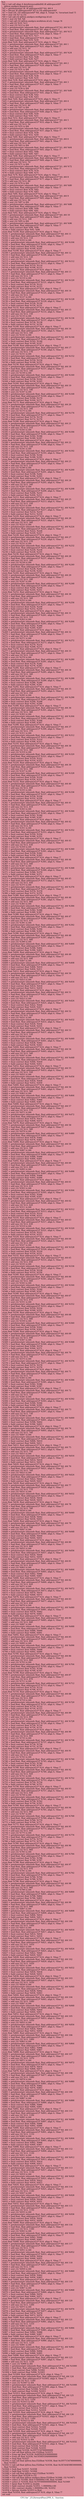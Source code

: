 digraph "CFG for '_Z12forwardPass2PfS_S_' function" {
	label="CFG for '_Z12forwardPass2PfS_S_' function";

	Node0x4b263e0 [shape=record,color="#b70d28ff", style=filled, fillcolor="#b70d2870",label="{%3:\l  %4 = tail call align 4 dereferenceable(64) i8 addrspace(4)*\l... @llvm.amdgcn.dispatch.ptr()\l  %5 = getelementptr i8, i8 addrspace(4)* %4, i64 4\l  %6 = bitcast i8 addrspace(4)* %5 to i16 addrspace(4)*\l  %7 = load i16, i16 addrspace(4)* %6, align 4, !range !4, !invariant.load !5\l  %8 = zext i16 %7 to i32\l  %9 = tail call i32 @llvm.amdgcn.workgroup.id.x()\l  %10 = mul i32 %9, %8\l  %11 = tail call i32 @llvm.amdgcn.workitem.id.x(), !range !6\l  %12 = add i32 %10, %11\l  %13 = sext i32 %12 to i64\l  %14 = getelementptr inbounds float, float addrspace(1)* %2, i64 %13\l  %15 = load float, float addrspace(1)* %0, align 4, !tbaa !7\l  %16 = getelementptr inbounds float, float addrspace(1)* %1, i64 %13\l  %17 = load float, float addrspace(1)* %16, align 4, !tbaa !7\l  %18 = fmul contract float %15, %17\l  %19 = load float, float addrspace(1)* %14, align 4, !tbaa !7\l  %20 = fadd contract float %19, %18\l  store float %20, float addrspace(1)* %14, align 4, !tbaa !7\l  %21 = getelementptr inbounds float, float addrspace(1)* %0, i64 1\l  %22 = load float, float addrspace(1)* %21, align 4, !tbaa !7\l  %23 = add nsw i32 %12, 10\l  %24 = sext i32 %23 to i64\l  %25 = getelementptr inbounds float, float addrspace(1)* %1, i64 %24\l  %26 = load float, float addrspace(1)* %25, align 4, !tbaa !7\l  %27 = fmul contract float %22, %26\l  %28 = fadd contract float %20, %27\l  store float %28, float addrspace(1)* %14, align 4, !tbaa !7\l  %29 = getelementptr inbounds float, float addrspace(1)* %0, i64 2\l  %30 = load float, float addrspace(1)* %29, align 4, !tbaa !7\l  %31 = add nsw i32 %12, 20\l  %32 = sext i32 %31 to i64\l  %33 = getelementptr inbounds float, float addrspace(1)* %1, i64 %32\l  %34 = load float, float addrspace(1)* %33, align 4, !tbaa !7\l  %35 = fmul contract float %30, %34\l  %36 = fadd contract float %28, %35\l  store float %36, float addrspace(1)* %14, align 4, !tbaa !7\l  %37 = getelementptr inbounds float, float addrspace(1)* %0, i64 3\l  %38 = load float, float addrspace(1)* %37, align 4, !tbaa !7\l  %39 = add nsw i32 %12, 30\l  %40 = sext i32 %39 to i64\l  %41 = getelementptr inbounds float, float addrspace(1)* %1, i64 %40\l  %42 = load float, float addrspace(1)* %41, align 4, !tbaa !7\l  %43 = fmul contract float %38, %42\l  %44 = fadd contract float %36, %43\l  store float %44, float addrspace(1)* %14, align 4, !tbaa !7\l  %45 = getelementptr inbounds float, float addrspace(1)* %0, i64 4\l  %46 = load float, float addrspace(1)* %45, align 4, !tbaa !7\l  %47 = add nsw i32 %12, 40\l  %48 = sext i32 %47 to i64\l  %49 = getelementptr inbounds float, float addrspace(1)* %1, i64 %48\l  %50 = load float, float addrspace(1)* %49, align 4, !tbaa !7\l  %51 = fmul contract float %46, %50\l  %52 = fadd contract float %44, %51\l  store float %52, float addrspace(1)* %14, align 4, !tbaa !7\l  %53 = getelementptr inbounds float, float addrspace(1)* %0, i64 5\l  %54 = load float, float addrspace(1)* %53, align 4, !tbaa !7\l  %55 = add nsw i32 %12, 50\l  %56 = sext i32 %55 to i64\l  %57 = getelementptr inbounds float, float addrspace(1)* %1, i64 %56\l  %58 = load float, float addrspace(1)* %57, align 4, !tbaa !7\l  %59 = fmul contract float %54, %58\l  %60 = fadd contract float %52, %59\l  store float %60, float addrspace(1)* %14, align 4, !tbaa !7\l  %61 = getelementptr inbounds float, float addrspace(1)* %0, i64 6\l  %62 = load float, float addrspace(1)* %61, align 4, !tbaa !7\l  %63 = add nsw i32 %12, 60\l  %64 = sext i32 %63 to i64\l  %65 = getelementptr inbounds float, float addrspace(1)* %1, i64 %64\l  %66 = load float, float addrspace(1)* %65, align 4, !tbaa !7\l  %67 = fmul contract float %62, %66\l  %68 = fadd contract float %60, %67\l  store float %68, float addrspace(1)* %14, align 4, !tbaa !7\l  %69 = getelementptr inbounds float, float addrspace(1)* %0, i64 7\l  %70 = load float, float addrspace(1)* %69, align 4, !tbaa !7\l  %71 = add nsw i32 %12, 70\l  %72 = sext i32 %71 to i64\l  %73 = getelementptr inbounds float, float addrspace(1)* %1, i64 %72\l  %74 = load float, float addrspace(1)* %73, align 4, !tbaa !7\l  %75 = fmul contract float %70, %74\l  %76 = fadd contract float %68, %75\l  store float %76, float addrspace(1)* %14, align 4, !tbaa !7\l  %77 = getelementptr inbounds float, float addrspace(1)* %0, i64 8\l  %78 = load float, float addrspace(1)* %77, align 4, !tbaa !7\l  %79 = add nsw i32 %12, 80\l  %80 = sext i32 %79 to i64\l  %81 = getelementptr inbounds float, float addrspace(1)* %1, i64 %80\l  %82 = load float, float addrspace(1)* %81, align 4, !tbaa !7\l  %83 = fmul contract float %78, %82\l  %84 = fadd contract float %76, %83\l  store float %84, float addrspace(1)* %14, align 4, !tbaa !7\l  %85 = getelementptr inbounds float, float addrspace(1)* %0, i64 9\l  %86 = load float, float addrspace(1)* %85, align 4, !tbaa !7\l  %87 = add nsw i32 %12, 90\l  %88 = sext i32 %87 to i64\l  %89 = getelementptr inbounds float, float addrspace(1)* %1, i64 %88\l  %90 = load float, float addrspace(1)* %89, align 4, !tbaa !7\l  %91 = fmul contract float %86, %90\l  %92 = fadd contract float %84, %91\l  store float %92, float addrspace(1)* %14, align 4, !tbaa !7\l  %93 = getelementptr inbounds float, float addrspace(1)* %0, i64 10\l  %94 = load float, float addrspace(1)* %93, align 4, !tbaa !7\l  %95 = add nsw i32 %12, 100\l  %96 = sext i32 %95 to i64\l  %97 = getelementptr inbounds float, float addrspace(1)* %1, i64 %96\l  %98 = load float, float addrspace(1)* %97, align 4, !tbaa !7\l  %99 = fmul contract float %94, %98\l  %100 = fadd contract float %92, %99\l  store float %100, float addrspace(1)* %14, align 4, !tbaa !7\l  %101 = getelementptr inbounds float, float addrspace(1)* %0, i64 11\l  %102 = load float, float addrspace(1)* %101, align 4, !tbaa !7\l  %103 = add nsw i32 %12, 110\l  %104 = sext i32 %103 to i64\l  %105 = getelementptr inbounds float, float addrspace(1)* %1, i64 %104\l  %106 = load float, float addrspace(1)* %105, align 4, !tbaa !7\l  %107 = fmul contract float %102, %106\l  %108 = fadd contract float %100, %107\l  store float %108, float addrspace(1)* %14, align 4, !tbaa !7\l  %109 = getelementptr inbounds float, float addrspace(1)* %0, i64 12\l  %110 = load float, float addrspace(1)* %109, align 4, !tbaa !7\l  %111 = add nsw i32 %12, 120\l  %112 = sext i32 %111 to i64\l  %113 = getelementptr inbounds float, float addrspace(1)* %1, i64 %112\l  %114 = load float, float addrspace(1)* %113, align 4, !tbaa !7\l  %115 = fmul contract float %110, %114\l  %116 = fadd contract float %108, %115\l  store float %116, float addrspace(1)* %14, align 4, !tbaa !7\l  %117 = getelementptr inbounds float, float addrspace(1)* %0, i64 13\l  %118 = load float, float addrspace(1)* %117, align 4, !tbaa !7\l  %119 = add nsw i32 %12, 130\l  %120 = sext i32 %119 to i64\l  %121 = getelementptr inbounds float, float addrspace(1)* %1, i64 %120\l  %122 = load float, float addrspace(1)* %121, align 4, !tbaa !7\l  %123 = fmul contract float %118, %122\l  %124 = fadd contract float %116, %123\l  store float %124, float addrspace(1)* %14, align 4, !tbaa !7\l  %125 = getelementptr inbounds float, float addrspace(1)* %0, i64 14\l  %126 = load float, float addrspace(1)* %125, align 4, !tbaa !7\l  %127 = add nsw i32 %12, 140\l  %128 = sext i32 %127 to i64\l  %129 = getelementptr inbounds float, float addrspace(1)* %1, i64 %128\l  %130 = load float, float addrspace(1)* %129, align 4, !tbaa !7\l  %131 = fmul contract float %126, %130\l  %132 = fadd contract float %124, %131\l  store float %132, float addrspace(1)* %14, align 4, !tbaa !7\l  %133 = getelementptr inbounds float, float addrspace(1)* %0, i64 15\l  %134 = load float, float addrspace(1)* %133, align 4, !tbaa !7\l  %135 = add nsw i32 %12, 150\l  %136 = sext i32 %135 to i64\l  %137 = getelementptr inbounds float, float addrspace(1)* %1, i64 %136\l  %138 = load float, float addrspace(1)* %137, align 4, !tbaa !7\l  %139 = fmul contract float %134, %138\l  %140 = fadd contract float %132, %139\l  store float %140, float addrspace(1)* %14, align 4, !tbaa !7\l  %141 = getelementptr inbounds float, float addrspace(1)* %0, i64 16\l  %142 = load float, float addrspace(1)* %141, align 4, !tbaa !7\l  %143 = add nsw i32 %12, 160\l  %144 = sext i32 %143 to i64\l  %145 = getelementptr inbounds float, float addrspace(1)* %1, i64 %144\l  %146 = load float, float addrspace(1)* %145, align 4, !tbaa !7\l  %147 = fmul contract float %142, %146\l  %148 = fadd contract float %140, %147\l  store float %148, float addrspace(1)* %14, align 4, !tbaa !7\l  %149 = getelementptr inbounds float, float addrspace(1)* %0, i64 17\l  %150 = load float, float addrspace(1)* %149, align 4, !tbaa !7\l  %151 = add nsw i32 %12, 170\l  %152 = sext i32 %151 to i64\l  %153 = getelementptr inbounds float, float addrspace(1)* %1, i64 %152\l  %154 = load float, float addrspace(1)* %153, align 4, !tbaa !7\l  %155 = fmul contract float %150, %154\l  %156 = fadd contract float %148, %155\l  store float %156, float addrspace(1)* %14, align 4, !tbaa !7\l  %157 = getelementptr inbounds float, float addrspace(1)* %0, i64 18\l  %158 = load float, float addrspace(1)* %157, align 4, !tbaa !7\l  %159 = add nsw i32 %12, 180\l  %160 = sext i32 %159 to i64\l  %161 = getelementptr inbounds float, float addrspace(1)* %1, i64 %160\l  %162 = load float, float addrspace(1)* %161, align 4, !tbaa !7\l  %163 = fmul contract float %158, %162\l  %164 = fadd contract float %156, %163\l  store float %164, float addrspace(1)* %14, align 4, !tbaa !7\l  %165 = getelementptr inbounds float, float addrspace(1)* %0, i64 19\l  %166 = load float, float addrspace(1)* %165, align 4, !tbaa !7\l  %167 = add nsw i32 %12, 190\l  %168 = sext i32 %167 to i64\l  %169 = getelementptr inbounds float, float addrspace(1)* %1, i64 %168\l  %170 = load float, float addrspace(1)* %169, align 4, !tbaa !7\l  %171 = fmul contract float %166, %170\l  %172 = fadd contract float %164, %171\l  store float %172, float addrspace(1)* %14, align 4, !tbaa !7\l  %173 = getelementptr inbounds float, float addrspace(1)* %0, i64 20\l  %174 = load float, float addrspace(1)* %173, align 4, !tbaa !7\l  %175 = add nsw i32 %12, 200\l  %176 = sext i32 %175 to i64\l  %177 = getelementptr inbounds float, float addrspace(1)* %1, i64 %176\l  %178 = load float, float addrspace(1)* %177, align 4, !tbaa !7\l  %179 = fmul contract float %174, %178\l  %180 = fadd contract float %172, %179\l  store float %180, float addrspace(1)* %14, align 4, !tbaa !7\l  %181 = getelementptr inbounds float, float addrspace(1)* %0, i64 21\l  %182 = load float, float addrspace(1)* %181, align 4, !tbaa !7\l  %183 = add nsw i32 %12, 210\l  %184 = sext i32 %183 to i64\l  %185 = getelementptr inbounds float, float addrspace(1)* %1, i64 %184\l  %186 = load float, float addrspace(1)* %185, align 4, !tbaa !7\l  %187 = fmul contract float %182, %186\l  %188 = fadd contract float %180, %187\l  store float %188, float addrspace(1)* %14, align 4, !tbaa !7\l  %189 = getelementptr inbounds float, float addrspace(1)* %0, i64 22\l  %190 = load float, float addrspace(1)* %189, align 4, !tbaa !7\l  %191 = add nsw i32 %12, 220\l  %192 = sext i32 %191 to i64\l  %193 = getelementptr inbounds float, float addrspace(1)* %1, i64 %192\l  %194 = load float, float addrspace(1)* %193, align 4, !tbaa !7\l  %195 = fmul contract float %190, %194\l  %196 = fadd contract float %188, %195\l  store float %196, float addrspace(1)* %14, align 4, !tbaa !7\l  %197 = getelementptr inbounds float, float addrspace(1)* %0, i64 23\l  %198 = load float, float addrspace(1)* %197, align 4, !tbaa !7\l  %199 = add nsw i32 %12, 230\l  %200 = sext i32 %199 to i64\l  %201 = getelementptr inbounds float, float addrspace(1)* %1, i64 %200\l  %202 = load float, float addrspace(1)* %201, align 4, !tbaa !7\l  %203 = fmul contract float %198, %202\l  %204 = fadd contract float %196, %203\l  store float %204, float addrspace(1)* %14, align 4, !tbaa !7\l  %205 = getelementptr inbounds float, float addrspace(1)* %0, i64 24\l  %206 = load float, float addrspace(1)* %205, align 4, !tbaa !7\l  %207 = add nsw i32 %12, 240\l  %208 = sext i32 %207 to i64\l  %209 = getelementptr inbounds float, float addrspace(1)* %1, i64 %208\l  %210 = load float, float addrspace(1)* %209, align 4, !tbaa !7\l  %211 = fmul contract float %206, %210\l  %212 = fadd contract float %204, %211\l  store float %212, float addrspace(1)* %14, align 4, !tbaa !7\l  %213 = getelementptr inbounds float, float addrspace(1)* %0, i64 25\l  %214 = load float, float addrspace(1)* %213, align 4, !tbaa !7\l  %215 = add nsw i32 %12, 250\l  %216 = sext i32 %215 to i64\l  %217 = getelementptr inbounds float, float addrspace(1)* %1, i64 %216\l  %218 = load float, float addrspace(1)* %217, align 4, !tbaa !7\l  %219 = fmul contract float %214, %218\l  %220 = fadd contract float %212, %219\l  store float %220, float addrspace(1)* %14, align 4, !tbaa !7\l  %221 = getelementptr inbounds float, float addrspace(1)* %0, i64 26\l  %222 = load float, float addrspace(1)* %221, align 4, !tbaa !7\l  %223 = add nsw i32 %12, 260\l  %224 = sext i32 %223 to i64\l  %225 = getelementptr inbounds float, float addrspace(1)* %1, i64 %224\l  %226 = load float, float addrspace(1)* %225, align 4, !tbaa !7\l  %227 = fmul contract float %222, %226\l  %228 = fadd contract float %220, %227\l  store float %228, float addrspace(1)* %14, align 4, !tbaa !7\l  %229 = getelementptr inbounds float, float addrspace(1)* %0, i64 27\l  %230 = load float, float addrspace(1)* %229, align 4, !tbaa !7\l  %231 = add nsw i32 %12, 270\l  %232 = sext i32 %231 to i64\l  %233 = getelementptr inbounds float, float addrspace(1)* %1, i64 %232\l  %234 = load float, float addrspace(1)* %233, align 4, !tbaa !7\l  %235 = fmul contract float %230, %234\l  %236 = fadd contract float %228, %235\l  store float %236, float addrspace(1)* %14, align 4, !tbaa !7\l  %237 = getelementptr inbounds float, float addrspace(1)* %0, i64 28\l  %238 = load float, float addrspace(1)* %237, align 4, !tbaa !7\l  %239 = add nsw i32 %12, 280\l  %240 = sext i32 %239 to i64\l  %241 = getelementptr inbounds float, float addrspace(1)* %1, i64 %240\l  %242 = load float, float addrspace(1)* %241, align 4, !tbaa !7\l  %243 = fmul contract float %238, %242\l  %244 = fadd contract float %236, %243\l  store float %244, float addrspace(1)* %14, align 4, !tbaa !7\l  %245 = getelementptr inbounds float, float addrspace(1)* %0, i64 29\l  %246 = load float, float addrspace(1)* %245, align 4, !tbaa !7\l  %247 = add nsw i32 %12, 290\l  %248 = sext i32 %247 to i64\l  %249 = getelementptr inbounds float, float addrspace(1)* %1, i64 %248\l  %250 = load float, float addrspace(1)* %249, align 4, !tbaa !7\l  %251 = fmul contract float %246, %250\l  %252 = fadd contract float %244, %251\l  store float %252, float addrspace(1)* %14, align 4, !tbaa !7\l  %253 = getelementptr inbounds float, float addrspace(1)* %0, i64 30\l  %254 = load float, float addrspace(1)* %253, align 4, !tbaa !7\l  %255 = add nsw i32 %12, 300\l  %256 = sext i32 %255 to i64\l  %257 = getelementptr inbounds float, float addrspace(1)* %1, i64 %256\l  %258 = load float, float addrspace(1)* %257, align 4, !tbaa !7\l  %259 = fmul contract float %254, %258\l  %260 = fadd contract float %252, %259\l  store float %260, float addrspace(1)* %14, align 4, !tbaa !7\l  %261 = getelementptr inbounds float, float addrspace(1)* %0, i64 31\l  %262 = load float, float addrspace(1)* %261, align 4, !tbaa !7\l  %263 = add nsw i32 %12, 310\l  %264 = sext i32 %263 to i64\l  %265 = getelementptr inbounds float, float addrspace(1)* %1, i64 %264\l  %266 = load float, float addrspace(1)* %265, align 4, !tbaa !7\l  %267 = fmul contract float %262, %266\l  %268 = fadd contract float %260, %267\l  store float %268, float addrspace(1)* %14, align 4, !tbaa !7\l  %269 = getelementptr inbounds float, float addrspace(1)* %0, i64 32\l  %270 = load float, float addrspace(1)* %269, align 4, !tbaa !7\l  %271 = add nsw i32 %12, 320\l  %272 = sext i32 %271 to i64\l  %273 = getelementptr inbounds float, float addrspace(1)* %1, i64 %272\l  %274 = load float, float addrspace(1)* %273, align 4, !tbaa !7\l  %275 = fmul contract float %270, %274\l  %276 = fadd contract float %268, %275\l  store float %276, float addrspace(1)* %14, align 4, !tbaa !7\l  %277 = getelementptr inbounds float, float addrspace(1)* %0, i64 33\l  %278 = load float, float addrspace(1)* %277, align 4, !tbaa !7\l  %279 = add nsw i32 %12, 330\l  %280 = sext i32 %279 to i64\l  %281 = getelementptr inbounds float, float addrspace(1)* %1, i64 %280\l  %282 = load float, float addrspace(1)* %281, align 4, !tbaa !7\l  %283 = fmul contract float %278, %282\l  %284 = fadd contract float %276, %283\l  store float %284, float addrspace(1)* %14, align 4, !tbaa !7\l  %285 = getelementptr inbounds float, float addrspace(1)* %0, i64 34\l  %286 = load float, float addrspace(1)* %285, align 4, !tbaa !7\l  %287 = add nsw i32 %12, 340\l  %288 = sext i32 %287 to i64\l  %289 = getelementptr inbounds float, float addrspace(1)* %1, i64 %288\l  %290 = load float, float addrspace(1)* %289, align 4, !tbaa !7\l  %291 = fmul contract float %286, %290\l  %292 = fadd contract float %284, %291\l  store float %292, float addrspace(1)* %14, align 4, !tbaa !7\l  %293 = getelementptr inbounds float, float addrspace(1)* %0, i64 35\l  %294 = load float, float addrspace(1)* %293, align 4, !tbaa !7\l  %295 = add nsw i32 %12, 350\l  %296 = sext i32 %295 to i64\l  %297 = getelementptr inbounds float, float addrspace(1)* %1, i64 %296\l  %298 = load float, float addrspace(1)* %297, align 4, !tbaa !7\l  %299 = fmul contract float %294, %298\l  %300 = fadd contract float %292, %299\l  store float %300, float addrspace(1)* %14, align 4, !tbaa !7\l  %301 = getelementptr inbounds float, float addrspace(1)* %0, i64 36\l  %302 = load float, float addrspace(1)* %301, align 4, !tbaa !7\l  %303 = add nsw i32 %12, 360\l  %304 = sext i32 %303 to i64\l  %305 = getelementptr inbounds float, float addrspace(1)* %1, i64 %304\l  %306 = load float, float addrspace(1)* %305, align 4, !tbaa !7\l  %307 = fmul contract float %302, %306\l  %308 = fadd contract float %300, %307\l  store float %308, float addrspace(1)* %14, align 4, !tbaa !7\l  %309 = getelementptr inbounds float, float addrspace(1)* %0, i64 37\l  %310 = load float, float addrspace(1)* %309, align 4, !tbaa !7\l  %311 = add nsw i32 %12, 370\l  %312 = sext i32 %311 to i64\l  %313 = getelementptr inbounds float, float addrspace(1)* %1, i64 %312\l  %314 = load float, float addrspace(1)* %313, align 4, !tbaa !7\l  %315 = fmul contract float %310, %314\l  %316 = fadd contract float %308, %315\l  store float %316, float addrspace(1)* %14, align 4, !tbaa !7\l  %317 = getelementptr inbounds float, float addrspace(1)* %0, i64 38\l  %318 = load float, float addrspace(1)* %317, align 4, !tbaa !7\l  %319 = add nsw i32 %12, 380\l  %320 = sext i32 %319 to i64\l  %321 = getelementptr inbounds float, float addrspace(1)* %1, i64 %320\l  %322 = load float, float addrspace(1)* %321, align 4, !tbaa !7\l  %323 = fmul contract float %318, %322\l  %324 = fadd contract float %316, %323\l  store float %324, float addrspace(1)* %14, align 4, !tbaa !7\l  %325 = getelementptr inbounds float, float addrspace(1)* %0, i64 39\l  %326 = load float, float addrspace(1)* %325, align 4, !tbaa !7\l  %327 = add nsw i32 %12, 390\l  %328 = sext i32 %327 to i64\l  %329 = getelementptr inbounds float, float addrspace(1)* %1, i64 %328\l  %330 = load float, float addrspace(1)* %329, align 4, !tbaa !7\l  %331 = fmul contract float %326, %330\l  %332 = fadd contract float %324, %331\l  store float %332, float addrspace(1)* %14, align 4, !tbaa !7\l  %333 = getelementptr inbounds float, float addrspace(1)* %0, i64 40\l  %334 = load float, float addrspace(1)* %333, align 4, !tbaa !7\l  %335 = add nsw i32 %12, 400\l  %336 = sext i32 %335 to i64\l  %337 = getelementptr inbounds float, float addrspace(1)* %1, i64 %336\l  %338 = load float, float addrspace(1)* %337, align 4, !tbaa !7\l  %339 = fmul contract float %334, %338\l  %340 = fadd contract float %332, %339\l  store float %340, float addrspace(1)* %14, align 4, !tbaa !7\l  %341 = getelementptr inbounds float, float addrspace(1)* %0, i64 41\l  %342 = load float, float addrspace(1)* %341, align 4, !tbaa !7\l  %343 = add nsw i32 %12, 410\l  %344 = sext i32 %343 to i64\l  %345 = getelementptr inbounds float, float addrspace(1)* %1, i64 %344\l  %346 = load float, float addrspace(1)* %345, align 4, !tbaa !7\l  %347 = fmul contract float %342, %346\l  %348 = fadd contract float %340, %347\l  store float %348, float addrspace(1)* %14, align 4, !tbaa !7\l  %349 = getelementptr inbounds float, float addrspace(1)* %0, i64 42\l  %350 = load float, float addrspace(1)* %349, align 4, !tbaa !7\l  %351 = add nsw i32 %12, 420\l  %352 = sext i32 %351 to i64\l  %353 = getelementptr inbounds float, float addrspace(1)* %1, i64 %352\l  %354 = load float, float addrspace(1)* %353, align 4, !tbaa !7\l  %355 = fmul contract float %350, %354\l  %356 = fadd contract float %348, %355\l  store float %356, float addrspace(1)* %14, align 4, !tbaa !7\l  %357 = getelementptr inbounds float, float addrspace(1)* %0, i64 43\l  %358 = load float, float addrspace(1)* %357, align 4, !tbaa !7\l  %359 = add nsw i32 %12, 430\l  %360 = sext i32 %359 to i64\l  %361 = getelementptr inbounds float, float addrspace(1)* %1, i64 %360\l  %362 = load float, float addrspace(1)* %361, align 4, !tbaa !7\l  %363 = fmul contract float %358, %362\l  %364 = fadd contract float %356, %363\l  store float %364, float addrspace(1)* %14, align 4, !tbaa !7\l  %365 = getelementptr inbounds float, float addrspace(1)* %0, i64 44\l  %366 = load float, float addrspace(1)* %365, align 4, !tbaa !7\l  %367 = add nsw i32 %12, 440\l  %368 = sext i32 %367 to i64\l  %369 = getelementptr inbounds float, float addrspace(1)* %1, i64 %368\l  %370 = load float, float addrspace(1)* %369, align 4, !tbaa !7\l  %371 = fmul contract float %366, %370\l  %372 = fadd contract float %364, %371\l  store float %372, float addrspace(1)* %14, align 4, !tbaa !7\l  %373 = getelementptr inbounds float, float addrspace(1)* %0, i64 45\l  %374 = load float, float addrspace(1)* %373, align 4, !tbaa !7\l  %375 = add nsw i32 %12, 450\l  %376 = sext i32 %375 to i64\l  %377 = getelementptr inbounds float, float addrspace(1)* %1, i64 %376\l  %378 = load float, float addrspace(1)* %377, align 4, !tbaa !7\l  %379 = fmul contract float %374, %378\l  %380 = fadd contract float %372, %379\l  store float %380, float addrspace(1)* %14, align 4, !tbaa !7\l  %381 = getelementptr inbounds float, float addrspace(1)* %0, i64 46\l  %382 = load float, float addrspace(1)* %381, align 4, !tbaa !7\l  %383 = add nsw i32 %12, 460\l  %384 = sext i32 %383 to i64\l  %385 = getelementptr inbounds float, float addrspace(1)* %1, i64 %384\l  %386 = load float, float addrspace(1)* %385, align 4, !tbaa !7\l  %387 = fmul contract float %382, %386\l  %388 = fadd contract float %380, %387\l  store float %388, float addrspace(1)* %14, align 4, !tbaa !7\l  %389 = getelementptr inbounds float, float addrspace(1)* %0, i64 47\l  %390 = load float, float addrspace(1)* %389, align 4, !tbaa !7\l  %391 = add nsw i32 %12, 470\l  %392 = sext i32 %391 to i64\l  %393 = getelementptr inbounds float, float addrspace(1)* %1, i64 %392\l  %394 = load float, float addrspace(1)* %393, align 4, !tbaa !7\l  %395 = fmul contract float %390, %394\l  %396 = fadd contract float %388, %395\l  store float %396, float addrspace(1)* %14, align 4, !tbaa !7\l  %397 = getelementptr inbounds float, float addrspace(1)* %0, i64 48\l  %398 = load float, float addrspace(1)* %397, align 4, !tbaa !7\l  %399 = add nsw i32 %12, 480\l  %400 = sext i32 %399 to i64\l  %401 = getelementptr inbounds float, float addrspace(1)* %1, i64 %400\l  %402 = load float, float addrspace(1)* %401, align 4, !tbaa !7\l  %403 = fmul contract float %398, %402\l  %404 = fadd contract float %396, %403\l  store float %404, float addrspace(1)* %14, align 4, !tbaa !7\l  %405 = getelementptr inbounds float, float addrspace(1)* %0, i64 49\l  %406 = load float, float addrspace(1)* %405, align 4, !tbaa !7\l  %407 = add nsw i32 %12, 490\l  %408 = sext i32 %407 to i64\l  %409 = getelementptr inbounds float, float addrspace(1)* %1, i64 %408\l  %410 = load float, float addrspace(1)* %409, align 4, !tbaa !7\l  %411 = fmul contract float %406, %410\l  %412 = fadd contract float %404, %411\l  store float %412, float addrspace(1)* %14, align 4, !tbaa !7\l  %413 = getelementptr inbounds float, float addrspace(1)* %0, i64 50\l  %414 = load float, float addrspace(1)* %413, align 4, !tbaa !7\l  %415 = add nsw i32 %12, 500\l  %416 = sext i32 %415 to i64\l  %417 = getelementptr inbounds float, float addrspace(1)* %1, i64 %416\l  %418 = load float, float addrspace(1)* %417, align 4, !tbaa !7\l  %419 = fmul contract float %414, %418\l  %420 = fadd contract float %412, %419\l  store float %420, float addrspace(1)* %14, align 4, !tbaa !7\l  %421 = getelementptr inbounds float, float addrspace(1)* %0, i64 51\l  %422 = load float, float addrspace(1)* %421, align 4, !tbaa !7\l  %423 = add nsw i32 %12, 510\l  %424 = sext i32 %423 to i64\l  %425 = getelementptr inbounds float, float addrspace(1)* %1, i64 %424\l  %426 = load float, float addrspace(1)* %425, align 4, !tbaa !7\l  %427 = fmul contract float %422, %426\l  %428 = fadd contract float %420, %427\l  store float %428, float addrspace(1)* %14, align 4, !tbaa !7\l  %429 = getelementptr inbounds float, float addrspace(1)* %0, i64 52\l  %430 = load float, float addrspace(1)* %429, align 4, !tbaa !7\l  %431 = add nsw i32 %12, 520\l  %432 = sext i32 %431 to i64\l  %433 = getelementptr inbounds float, float addrspace(1)* %1, i64 %432\l  %434 = load float, float addrspace(1)* %433, align 4, !tbaa !7\l  %435 = fmul contract float %430, %434\l  %436 = fadd contract float %428, %435\l  store float %436, float addrspace(1)* %14, align 4, !tbaa !7\l  %437 = getelementptr inbounds float, float addrspace(1)* %0, i64 53\l  %438 = load float, float addrspace(1)* %437, align 4, !tbaa !7\l  %439 = add nsw i32 %12, 530\l  %440 = sext i32 %439 to i64\l  %441 = getelementptr inbounds float, float addrspace(1)* %1, i64 %440\l  %442 = load float, float addrspace(1)* %441, align 4, !tbaa !7\l  %443 = fmul contract float %438, %442\l  %444 = fadd contract float %436, %443\l  store float %444, float addrspace(1)* %14, align 4, !tbaa !7\l  %445 = getelementptr inbounds float, float addrspace(1)* %0, i64 54\l  %446 = load float, float addrspace(1)* %445, align 4, !tbaa !7\l  %447 = add nsw i32 %12, 540\l  %448 = sext i32 %447 to i64\l  %449 = getelementptr inbounds float, float addrspace(1)* %1, i64 %448\l  %450 = load float, float addrspace(1)* %449, align 4, !tbaa !7\l  %451 = fmul contract float %446, %450\l  %452 = fadd contract float %444, %451\l  store float %452, float addrspace(1)* %14, align 4, !tbaa !7\l  %453 = getelementptr inbounds float, float addrspace(1)* %0, i64 55\l  %454 = load float, float addrspace(1)* %453, align 4, !tbaa !7\l  %455 = add nsw i32 %12, 550\l  %456 = sext i32 %455 to i64\l  %457 = getelementptr inbounds float, float addrspace(1)* %1, i64 %456\l  %458 = load float, float addrspace(1)* %457, align 4, !tbaa !7\l  %459 = fmul contract float %454, %458\l  %460 = fadd contract float %452, %459\l  store float %460, float addrspace(1)* %14, align 4, !tbaa !7\l  %461 = getelementptr inbounds float, float addrspace(1)* %0, i64 56\l  %462 = load float, float addrspace(1)* %461, align 4, !tbaa !7\l  %463 = add nsw i32 %12, 560\l  %464 = sext i32 %463 to i64\l  %465 = getelementptr inbounds float, float addrspace(1)* %1, i64 %464\l  %466 = load float, float addrspace(1)* %465, align 4, !tbaa !7\l  %467 = fmul contract float %462, %466\l  %468 = fadd contract float %460, %467\l  store float %468, float addrspace(1)* %14, align 4, !tbaa !7\l  %469 = getelementptr inbounds float, float addrspace(1)* %0, i64 57\l  %470 = load float, float addrspace(1)* %469, align 4, !tbaa !7\l  %471 = add nsw i32 %12, 570\l  %472 = sext i32 %471 to i64\l  %473 = getelementptr inbounds float, float addrspace(1)* %1, i64 %472\l  %474 = load float, float addrspace(1)* %473, align 4, !tbaa !7\l  %475 = fmul contract float %470, %474\l  %476 = fadd contract float %468, %475\l  store float %476, float addrspace(1)* %14, align 4, !tbaa !7\l  %477 = getelementptr inbounds float, float addrspace(1)* %0, i64 58\l  %478 = load float, float addrspace(1)* %477, align 4, !tbaa !7\l  %479 = add nsw i32 %12, 580\l  %480 = sext i32 %479 to i64\l  %481 = getelementptr inbounds float, float addrspace(1)* %1, i64 %480\l  %482 = load float, float addrspace(1)* %481, align 4, !tbaa !7\l  %483 = fmul contract float %478, %482\l  %484 = fadd contract float %476, %483\l  store float %484, float addrspace(1)* %14, align 4, !tbaa !7\l  %485 = getelementptr inbounds float, float addrspace(1)* %0, i64 59\l  %486 = load float, float addrspace(1)* %485, align 4, !tbaa !7\l  %487 = add nsw i32 %12, 590\l  %488 = sext i32 %487 to i64\l  %489 = getelementptr inbounds float, float addrspace(1)* %1, i64 %488\l  %490 = load float, float addrspace(1)* %489, align 4, !tbaa !7\l  %491 = fmul contract float %486, %490\l  %492 = fadd contract float %484, %491\l  store float %492, float addrspace(1)* %14, align 4, !tbaa !7\l  %493 = getelementptr inbounds float, float addrspace(1)* %0, i64 60\l  %494 = load float, float addrspace(1)* %493, align 4, !tbaa !7\l  %495 = add nsw i32 %12, 600\l  %496 = sext i32 %495 to i64\l  %497 = getelementptr inbounds float, float addrspace(1)* %1, i64 %496\l  %498 = load float, float addrspace(1)* %497, align 4, !tbaa !7\l  %499 = fmul contract float %494, %498\l  %500 = fadd contract float %492, %499\l  store float %500, float addrspace(1)* %14, align 4, !tbaa !7\l  %501 = getelementptr inbounds float, float addrspace(1)* %0, i64 61\l  %502 = load float, float addrspace(1)* %501, align 4, !tbaa !7\l  %503 = add nsw i32 %12, 610\l  %504 = sext i32 %503 to i64\l  %505 = getelementptr inbounds float, float addrspace(1)* %1, i64 %504\l  %506 = load float, float addrspace(1)* %505, align 4, !tbaa !7\l  %507 = fmul contract float %502, %506\l  %508 = fadd contract float %500, %507\l  store float %508, float addrspace(1)* %14, align 4, !tbaa !7\l  %509 = getelementptr inbounds float, float addrspace(1)* %0, i64 62\l  %510 = load float, float addrspace(1)* %509, align 4, !tbaa !7\l  %511 = add nsw i32 %12, 620\l  %512 = sext i32 %511 to i64\l  %513 = getelementptr inbounds float, float addrspace(1)* %1, i64 %512\l  %514 = load float, float addrspace(1)* %513, align 4, !tbaa !7\l  %515 = fmul contract float %510, %514\l  %516 = fadd contract float %508, %515\l  store float %516, float addrspace(1)* %14, align 4, !tbaa !7\l  %517 = getelementptr inbounds float, float addrspace(1)* %0, i64 63\l  %518 = load float, float addrspace(1)* %517, align 4, !tbaa !7\l  %519 = add nsw i32 %12, 630\l  %520 = sext i32 %519 to i64\l  %521 = getelementptr inbounds float, float addrspace(1)* %1, i64 %520\l  %522 = load float, float addrspace(1)* %521, align 4, !tbaa !7\l  %523 = fmul contract float %518, %522\l  %524 = fadd contract float %516, %523\l  store float %524, float addrspace(1)* %14, align 4, !tbaa !7\l  %525 = getelementptr inbounds float, float addrspace(1)* %0, i64 64\l  %526 = load float, float addrspace(1)* %525, align 4, !tbaa !7\l  %527 = add nsw i32 %12, 640\l  %528 = sext i32 %527 to i64\l  %529 = getelementptr inbounds float, float addrspace(1)* %1, i64 %528\l  %530 = load float, float addrspace(1)* %529, align 4, !tbaa !7\l  %531 = fmul contract float %526, %530\l  %532 = fadd contract float %524, %531\l  store float %532, float addrspace(1)* %14, align 4, !tbaa !7\l  %533 = getelementptr inbounds float, float addrspace(1)* %0, i64 65\l  %534 = load float, float addrspace(1)* %533, align 4, !tbaa !7\l  %535 = add nsw i32 %12, 650\l  %536 = sext i32 %535 to i64\l  %537 = getelementptr inbounds float, float addrspace(1)* %1, i64 %536\l  %538 = load float, float addrspace(1)* %537, align 4, !tbaa !7\l  %539 = fmul contract float %534, %538\l  %540 = fadd contract float %532, %539\l  store float %540, float addrspace(1)* %14, align 4, !tbaa !7\l  %541 = getelementptr inbounds float, float addrspace(1)* %0, i64 66\l  %542 = load float, float addrspace(1)* %541, align 4, !tbaa !7\l  %543 = add nsw i32 %12, 660\l  %544 = sext i32 %543 to i64\l  %545 = getelementptr inbounds float, float addrspace(1)* %1, i64 %544\l  %546 = load float, float addrspace(1)* %545, align 4, !tbaa !7\l  %547 = fmul contract float %542, %546\l  %548 = fadd contract float %540, %547\l  store float %548, float addrspace(1)* %14, align 4, !tbaa !7\l  %549 = getelementptr inbounds float, float addrspace(1)* %0, i64 67\l  %550 = load float, float addrspace(1)* %549, align 4, !tbaa !7\l  %551 = add nsw i32 %12, 670\l  %552 = sext i32 %551 to i64\l  %553 = getelementptr inbounds float, float addrspace(1)* %1, i64 %552\l  %554 = load float, float addrspace(1)* %553, align 4, !tbaa !7\l  %555 = fmul contract float %550, %554\l  %556 = fadd contract float %548, %555\l  store float %556, float addrspace(1)* %14, align 4, !tbaa !7\l  %557 = getelementptr inbounds float, float addrspace(1)* %0, i64 68\l  %558 = load float, float addrspace(1)* %557, align 4, !tbaa !7\l  %559 = add nsw i32 %12, 680\l  %560 = sext i32 %559 to i64\l  %561 = getelementptr inbounds float, float addrspace(1)* %1, i64 %560\l  %562 = load float, float addrspace(1)* %561, align 4, !tbaa !7\l  %563 = fmul contract float %558, %562\l  %564 = fadd contract float %556, %563\l  store float %564, float addrspace(1)* %14, align 4, !tbaa !7\l  %565 = getelementptr inbounds float, float addrspace(1)* %0, i64 69\l  %566 = load float, float addrspace(1)* %565, align 4, !tbaa !7\l  %567 = add nsw i32 %12, 690\l  %568 = sext i32 %567 to i64\l  %569 = getelementptr inbounds float, float addrspace(1)* %1, i64 %568\l  %570 = load float, float addrspace(1)* %569, align 4, !tbaa !7\l  %571 = fmul contract float %566, %570\l  %572 = fadd contract float %564, %571\l  store float %572, float addrspace(1)* %14, align 4, !tbaa !7\l  %573 = getelementptr inbounds float, float addrspace(1)* %0, i64 70\l  %574 = load float, float addrspace(1)* %573, align 4, !tbaa !7\l  %575 = add nsw i32 %12, 700\l  %576 = sext i32 %575 to i64\l  %577 = getelementptr inbounds float, float addrspace(1)* %1, i64 %576\l  %578 = load float, float addrspace(1)* %577, align 4, !tbaa !7\l  %579 = fmul contract float %574, %578\l  %580 = fadd contract float %572, %579\l  store float %580, float addrspace(1)* %14, align 4, !tbaa !7\l  %581 = getelementptr inbounds float, float addrspace(1)* %0, i64 71\l  %582 = load float, float addrspace(1)* %581, align 4, !tbaa !7\l  %583 = add nsw i32 %12, 710\l  %584 = sext i32 %583 to i64\l  %585 = getelementptr inbounds float, float addrspace(1)* %1, i64 %584\l  %586 = load float, float addrspace(1)* %585, align 4, !tbaa !7\l  %587 = fmul contract float %582, %586\l  %588 = fadd contract float %580, %587\l  store float %588, float addrspace(1)* %14, align 4, !tbaa !7\l  %589 = getelementptr inbounds float, float addrspace(1)* %0, i64 72\l  %590 = load float, float addrspace(1)* %589, align 4, !tbaa !7\l  %591 = add nsw i32 %12, 720\l  %592 = sext i32 %591 to i64\l  %593 = getelementptr inbounds float, float addrspace(1)* %1, i64 %592\l  %594 = load float, float addrspace(1)* %593, align 4, !tbaa !7\l  %595 = fmul contract float %590, %594\l  %596 = fadd contract float %588, %595\l  store float %596, float addrspace(1)* %14, align 4, !tbaa !7\l  %597 = getelementptr inbounds float, float addrspace(1)* %0, i64 73\l  %598 = load float, float addrspace(1)* %597, align 4, !tbaa !7\l  %599 = add nsw i32 %12, 730\l  %600 = sext i32 %599 to i64\l  %601 = getelementptr inbounds float, float addrspace(1)* %1, i64 %600\l  %602 = load float, float addrspace(1)* %601, align 4, !tbaa !7\l  %603 = fmul contract float %598, %602\l  %604 = fadd contract float %596, %603\l  store float %604, float addrspace(1)* %14, align 4, !tbaa !7\l  %605 = getelementptr inbounds float, float addrspace(1)* %0, i64 74\l  %606 = load float, float addrspace(1)* %605, align 4, !tbaa !7\l  %607 = add nsw i32 %12, 740\l  %608 = sext i32 %607 to i64\l  %609 = getelementptr inbounds float, float addrspace(1)* %1, i64 %608\l  %610 = load float, float addrspace(1)* %609, align 4, !tbaa !7\l  %611 = fmul contract float %606, %610\l  %612 = fadd contract float %604, %611\l  store float %612, float addrspace(1)* %14, align 4, !tbaa !7\l  %613 = getelementptr inbounds float, float addrspace(1)* %0, i64 75\l  %614 = load float, float addrspace(1)* %613, align 4, !tbaa !7\l  %615 = add nsw i32 %12, 750\l  %616 = sext i32 %615 to i64\l  %617 = getelementptr inbounds float, float addrspace(1)* %1, i64 %616\l  %618 = load float, float addrspace(1)* %617, align 4, !tbaa !7\l  %619 = fmul contract float %614, %618\l  %620 = fadd contract float %612, %619\l  store float %620, float addrspace(1)* %14, align 4, !tbaa !7\l  %621 = getelementptr inbounds float, float addrspace(1)* %0, i64 76\l  %622 = load float, float addrspace(1)* %621, align 4, !tbaa !7\l  %623 = add nsw i32 %12, 760\l  %624 = sext i32 %623 to i64\l  %625 = getelementptr inbounds float, float addrspace(1)* %1, i64 %624\l  %626 = load float, float addrspace(1)* %625, align 4, !tbaa !7\l  %627 = fmul contract float %622, %626\l  %628 = fadd contract float %620, %627\l  store float %628, float addrspace(1)* %14, align 4, !tbaa !7\l  %629 = getelementptr inbounds float, float addrspace(1)* %0, i64 77\l  %630 = load float, float addrspace(1)* %629, align 4, !tbaa !7\l  %631 = add nsw i32 %12, 770\l  %632 = sext i32 %631 to i64\l  %633 = getelementptr inbounds float, float addrspace(1)* %1, i64 %632\l  %634 = load float, float addrspace(1)* %633, align 4, !tbaa !7\l  %635 = fmul contract float %630, %634\l  %636 = fadd contract float %628, %635\l  store float %636, float addrspace(1)* %14, align 4, !tbaa !7\l  %637 = getelementptr inbounds float, float addrspace(1)* %0, i64 78\l  %638 = load float, float addrspace(1)* %637, align 4, !tbaa !7\l  %639 = add nsw i32 %12, 780\l  %640 = sext i32 %639 to i64\l  %641 = getelementptr inbounds float, float addrspace(1)* %1, i64 %640\l  %642 = load float, float addrspace(1)* %641, align 4, !tbaa !7\l  %643 = fmul contract float %638, %642\l  %644 = fadd contract float %636, %643\l  store float %644, float addrspace(1)* %14, align 4, !tbaa !7\l  %645 = getelementptr inbounds float, float addrspace(1)* %0, i64 79\l  %646 = load float, float addrspace(1)* %645, align 4, !tbaa !7\l  %647 = add nsw i32 %12, 790\l  %648 = sext i32 %647 to i64\l  %649 = getelementptr inbounds float, float addrspace(1)* %1, i64 %648\l  %650 = load float, float addrspace(1)* %649, align 4, !tbaa !7\l  %651 = fmul contract float %646, %650\l  %652 = fadd contract float %644, %651\l  store float %652, float addrspace(1)* %14, align 4, !tbaa !7\l  %653 = getelementptr inbounds float, float addrspace(1)* %0, i64 80\l  %654 = load float, float addrspace(1)* %653, align 4, !tbaa !7\l  %655 = add nsw i32 %12, 800\l  %656 = sext i32 %655 to i64\l  %657 = getelementptr inbounds float, float addrspace(1)* %1, i64 %656\l  %658 = load float, float addrspace(1)* %657, align 4, !tbaa !7\l  %659 = fmul contract float %654, %658\l  %660 = fadd contract float %652, %659\l  store float %660, float addrspace(1)* %14, align 4, !tbaa !7\l  %661 = getelementptr inbounds float, float addrspace(1)* %0, i64 81\l  %662 = load float, float addrspace(1)* %661, align 4, !tbaa !7\l  %663 = add nsw i32 %12, 810\l  %664 = sext i32 %663 to i64\l  %665 = getelementptr inbounds float, float addrspace(1)* %1, i64 %664\l  %666 = load float, float addrspace(1)* %665, align 4, !tbaa !7\l  %667 = fmul contract float %662, %666\l  %668 = fadd contract float %660, %667\l  store float %668, float addrspace(1)* %14, align 4, !tbaa !7\l  %669 = getelementptr inbounds float, float addrspace(1)* %0, i64 82\l  %670 = load float, float addrspace(1)* %669, align 4, !tbaa !7\l  %671 = add nsw i32 %12, 820\l  %672 = sext i32 %671 to i64\l  %673 = getelementptr inbounds float, float addrspace(1)* %1, i64 %672\l  %674 = load float, float addrspace(1)* %673, align 4, !tbaa !7\l  %675 = fmul contract float %670, %674\l  %676 = fadd contract float %668, %675\l  store float %676, float addrspace(1)* %14, align 4, !tbaa !7\l  %677 = getelementptr inbounds float, float addrspace(1)* %0, i64 83\l  %678 = load float, float addrspace(1)* %677, align 4, !tbaa !7\l  %679 = add nsw i32 %12, 830\l  %680 = sext i32 %679 to i64\l  %681 = getelementptr inbounds float, float addrspace(1)* %1, i64 %680\l  %682 = load float, float addrspace(1)* %681, align 4, !tbaa !7\l  %683 = fmul contract float %678, %682\l  %684 = fadd contract float %676, %683\l  store float %684, float addrspace(1)* %14, align 4, !tbaa !7\l  %685 = getelementptr inbounds float, float addrspace(1)* %0, i64 84\l  %686 = load float, float addrspace(1)* %685, align 4, !tbaa !7\l  %687 = add nsw i32 %12, 840\l  %688 = sext i32 %687 to i64\l  %689 = getelementptr inbounds float, float addrspace(1)* %1, i64 %688\l  %690 = load float, float addrspace(1)* %689, align 4, !tbaa !7\l  %691 = fmul contract float %686, %690\l  %692 = fadd contract float %684, %691\l  store float %692, float addrspace(1)* %14, align 4, !tbaa !7\l  %693 = getelementptr inbounds float, float addrspace(1)* %0, i64 85\l  %694 = load float, float addrspace(1)* %693, align 4, !tbaa !7\l  %695 = add nsw i32 %12, 850\l  %696 = sext i32 %695 to i64\l  %697 = getelementptr inbounds float, float addrspace(1)* %1, i64 %696\l  %698 = load float, float addrspace(1)* %697, align 4, !tbaa !7\l  %699 = fmul contract float %694, %698\l  %700 = fadd contract float %692, %699\l  store float %700, float addrspace(1)* %14, align 4, !tbaa !7\l  %701 = getelementptr inbounds float, float addrspace(1)* %0, i64 86\l  %702 = load float, float addrspace(1)* %701, align 4, !tbaa !7\l  %703 = add nsw i32 %12, 860\l  %704 = sext i32 %703 to i64\l  %705 = getelementptr inbounds float, float addrspace(1)* %1, i64 %704\l  %706 = load float, float addrspace(1)* %705, align 4, !tbaa !7\l  %707 = fmul contract float %702, %706\l  %708 = fadd contract float %700, %707\l  store float %708, float addrspace(1)* %14, align 4, !tbaa !7\l  %709 = getelementptr inbounds float, float addrspace(1)* %0, i64 87\l  %710 = load float, float addrspace(1)* %709, align 4, !tbaa !7\l  %711 = add nsw i32 %12, 870\l  %712 = sext i32 %711 to i64\l  %713 = getelementptr inbounds float, float addrspace(1)* %1, i64 %712\l  %714 = load float, float addrspace(1)* %713, align 4, !tbaa !7\l  %715 = fmul contract float %710, %714\l  %716 = fadd contract float %708, %715\l  store float %716, float addrspace(1)* %14, align 4, !tbaa !7\l  %717 = getelementptr inbounds float, float addrspace(1)* %0, i64 88\l  %718 = load float, float addrspace(1)* %717, align 4, !tbaa !7\l  %719 = add nsw i32 %12, 880\l  %720 = sext i32 %719 to i64\l  %721 = getelementptr inbounds float, float addrspace(1)* %1, i64 %720\l  %722 = load float, float addrspace(1)* %721, align 4, !tbaa !7\l  %723 = fmul contract float %718, %722\l  %724 = fadd contract float %716, %723\l  store float %724, float addrspace(1)* %14, align 4, !tbaa !7\l  %725 = getelementptr inbounds float, float addrspace(1)* %0, i64 89\l  %726 = load float, float addrspace(1)* %725, align 4, !tbaa !7\l  %727 = add nsw i32 %12, 890\l  %728 = sext i32 %727 to i64\l  %729 = getelementptr inbounds float, float addrspace(1)* %1, i64 %728\l  %730 = load float, float addrspace(1)* %729, align 4, !tbaa !7\l  %731 = fmul contract float %726, %730\l  %732 = fadd contract float %724, %731\l  store float %732, float addrspace(1)* %14, align 4, !tbaa !7\l  %733 = getelementptr inbounds float, float addrspace(1)* %0, i64 90\l  %734 = load float, float addrspace(1)* %733, align 4, !tbaa !7\l  %735 = add nsw i32 %12, 900\l  %736 = sext i32 %735 to i64\l  %737 = getelementptr inbounds float, float addrspace(1)* %1, i64 %736\l  %738 = load float, float addrspace(1)* %737, align 4, !tbaa !7\l  %739 = fmul contract float %734, %738\l  %740 = fadd contract float %732, %739\l  store float %740, float addrspace(1)* %14, align 4, !tbaa !7\l  %741 = getelementptr inbounds float, float addrspace(1)* %0, i64 91\l  %742 = load float, float addrspace(1)* %741, align 4, !tbaa !7\l  %743 = add nsw i32 %12, 910\l  %744 = sext i32 %743 to i64\l  %745 = getelementptr inbounds float, float addrspace(1)* %1, i64 %744\l  %746 = load float, float addrspace(1)* %745, align 4, !tbaa !7\l  %747 = fmul contract float %742, %746\l  %748 = fadd contract float %740, %747\l  store float %748, float addrspace(1)* %14, align 4, !tbaa !7\l  %749 = getelementptr inbounds float, float addrspace(1)* %0, i64 92\l  %750 = load float, float addrspace(1)* %749, align 4, !tbaa !7\l  %751 = add nsw i32 %12, 920\l  %752 = sext i32 %751 to i64\l  %753 = getelementptr inbounds float, float addrspace(1)* %1, i64 %752\l  %754 = load float, float addrspace(1)* %753, align 4, !tbaa !7\l  %755 = fmul contract float %750, %754\l  %756 = fadd contract float %748, %755\l  store float %756, float addrspace(1)* %14, align 4, !tbaa !7\l  %757 = getelementptr inbounds float, float addrspace(1)* %0, i64 93\l  %758 = load float, float addrspace(1)* %757, align 4, !tbaa !7\l  %759 = add nsw i32 %12, 930\l  %760 = sext i32 %759 to i64\l  %761 = getelementptr inbounds float, float addrspace(1)* %1, i64 %760\l  %762 = load float, float addrspace(1)* %761, align 4, !tbaa !7\l  %763 = fmul contract float %758, %762\l  %764 = fadd contract float %756, %763\l  store float %764, float addrspace(1)* %14, align 4, !tbaa !7\l  %765 = getelementptr inbounds float, float addrspace(1)* %0, i64 94\l  %766 = load float, float addrspace(1)* %765, align 4, !tbaa !7\l  %767 = add nsw i32 %12, 940\l  %768 = sext i32 %767 to i64\l  %769 = getelementptr inbounds float, float addrspace(1)* %1, i64 %768\l  %770 = load float, float addrspace(1)* %769, align 4, !tbaa !7\l  %771 = fmul contract float %766, %770\l  %772 = fadd contract float %764, %771\l  store float %772, float addrspace(1)* %14, align 4, !tbaa !7\l  %773 = getelementptr inbounds float, float addrspace(1)* %0, i64 95\l  %774 = load float, float addrspace(1)* %773, align 4, !tbaa !7\l  %775 = add nsw i32 %12, 950\l  %776 = sext i32 %775 to i64\l  %777 = getelementptr inbounds float, float addrspace(1)* %1, i64 %776\l  %778 = load float, float addrspace(1)* %777, align 4, !tbaa !7\l  %779 = fmul contract float %774, %778\l  %780 = fadd contract float %772, %779\l  store float %780, float addrspace(1)* %14, align 4, !tbaa !7\l  %781 = getelementptr inbounds float, float addrspace(1)* %0, i64 96\l  %782 = load float, float addrspace(1)* %781, align 4, !tbaa !7\l  %783 = add nsw i32 %12, 960\l  %784 = sext i32 %783 to i64\l  %785 = getelementptr inbounds float, float addrspace(1)* %1, i64 %784\l  %786 = load float, float addrspace(1)* %785, align 4, !tbaa !7\l  %787 = fmul contract float %782, %786\l  %788 = fadd contract float %780, %787\l  store float %788, float addrspace(1)* %14, align 4, !tbaa !7\l  %789 = getelementptr inbounds float, float addrspace(1)* %0, i64 97\l  %790 = load float, float addrspace(1)* %789, align 4, !tbaa !7\l  %791 = add nsw i32 %12, 970\l  %792 = sext i32 %791 to i64\l  %793 = getelementptr inbounds float, float addrspace(1)* %1, i64 %792\l  %794 = load float, float addrspace(1)* %793, align 4, !tbaa !7\l  %795 = fmul contract float %790, %794\l  %796 = fadd contract float %788, %795\l  store float %796, float addrspace(1)* %14, align 4, !tbaa !7\l  %797 = getelementptr inbounds float, float addrspace(1)* %0, i64 98\l  %798 = load float, float addrspace(1)* %797, align 4, !tbaa !7\l  %799 = add nsw i32 %12, 980\l  %800 = sext i32 %799 to i64\l  %801 = getelementptr inbounds float, float addrspace(1)* %1, i64 %800\l  %802 = load float, float addrspace(1)* %801, align 4, !tbaa !7\l  %803 = fmul contract float %798, %802\l  %804 = fadd contract float %796, %803\l  store float %804, float addrspace(1)* %14, align 4, !tbaa !7\l  %805 = getelementptr inbounds float, float addrspace(1)* %0, i64 99\l  %806 = load float, float addrspace(1)* %805, align 4, !tbaa !7\l  %807 = add nsw i32 %12, 990\l  %808 = sext i32 %807 to i64\l  %809 = getelementptr inbounds float, float addrspace(1)* %1, i64 %808\l  %810 = load float, float addrspace(1)* %809, align 4, !tbaa !7\l  %811 = fmul contract float %806, %810\l  %812 = fadd contract float %804, %811\l  store float %812, float addrspace(1)* %14, align 4, !tbaa !7\l  %813 = getelementptr inbounds float, float addrspace(1)* %0, i64 100\l  %814 = load float, float addrspace(1)* %813, align 4, !tbaa !7\l  %815 = add nsw i32 %12, 1000\l  %816 = sext i32 %815 to i64\l  %817 = getelementptr inbounds float, float addrspace(1)* %1, i64 %816\l  %818 = load float, float addrspace(1)* %817, align 4, !tbaa !7\l  %819 = fmul contract float %814, %818\l  %820 = fadd contract float %812, %819\l  store float %820, float addrspace(1)* %14, align 4, !tbaa !7\l  %821 = getelementptr inbounds float, float addrspace(1)* %0, i64 101\l  %822 = load float, float addrspace(1)* %821, align 4, !tbaa !7\l  %823 = add nsw i32 %12, 1010\l  %824 = sext i32 %823 to i64\l  %825 = getelementptr inbounds float, float addrspace(1)* %1, i64 %824\l  %826 = load float, float addrspace(1)* %825, align 4, !tbaa !7\l  %827 = fmul contract float %822, %826\l  %828 = fadd contract float %820, %827\l  store float %828, float addrspace(1)* %14, align 4, !tbaa !7\l  %829 = getelementptr inbounds float, float addrspace(1)* %0, i64 102\l  %830 = load float, float addrspace(1)* %829, align 4, !tbaa !7\l  %831 = add nsw i32 %12, 1020\l  %832 = sext i32 %831 to i64\l  %833 = getelementptr inbounds float, float addrspace(1)* %1, i64 %832\l  %834 = load float, float addrspace(1)* %833, align 4, !tbaa !7\l  %835 = fmul contract float %830, %834\l  %836 = fadd contract float %828, %835\l  store float %836, float addrspace(1)* %14, align 4, !tbaa !7\l  %837 = getelementptr inbounds float, float addrspace(1)* %0, i64 103\l  %838 = load float, float addrspace(1)* %837, align 4, !tbaa !7\l  %839 = add nsw i32 %12, 1030\l  %840 = sext i32 %839 to i64\l  %841 = getelementptr inbounds float, float addrspace(1)* %1, i64 %840\l  %842 = load float, float addrspace(1)* %841, align 4, !tbaa !7\l  %843 = fmul contract float %838, %842\l  %844 = fadd contract float %836, %843\l  store float %844, float addrspace(1)* %14, align 4, !tbaa !7\l  %845 = getelementptr inbounds float, float addrspace(1)* %0, i64 104\l  %846 = load float, float addrspace(1)* %845, align 4, !tbaa !7\l  %847 = add nsw i32 %12, 1040\l  %848 = sext i32 %847 to i64\l  %849 = getelementptr inbounds float, float addrspace(1)* %1, i64 %848\l  %850 = load float, float addrspace(1)* %849, align 4, !tbaa !7\l  %851 = fmul contract float %846, %850\l  %852 = fadd contract float %844, %851\l  store float %852, float addrspace(1)* %14, align 4, !tbaa !7\l  %853 = getelementptr inbounds float, float addrspace(1)* %0, i64 105\l  %854 = load float, float addrspace(1)* %853, align 4, !tbaa !7\l  %855 = add nsw i32 %12, 1050\l  %856 = sext i32 %855 to i64\l  %857 = getelementptr inbounds float, float addrspace(1)* %1, i64 %856\l  %858 = load float, float addrspace(1)* %857, align 4, !tbaa !7\l  %859 = fmul contract float %854, %858\l  %860 = fadd contract float %852, %859\l  store float %860, float addrspace(1)* %14, align 4, !tbaa !7\l  %861 = getelementptr inbounds float, float addrspace(1)* %0, i64 106\l  %862 = load float, float addrspace(1)* %861, align 4, !tbaa !7\l  %863 = add nsw i32 %12, 1060\l  %864 = sext i32 %863 to i64\l  %865 = getelementptr inbounds float, float addrspace(1)* %1, i64 %864\l  %866 = load float, float addrspace(1)* %865, align 4, !tbaa !7\l  %867 = fmul contract float %862, %866\l  %868 = fadd contract float %860, %867\l  store float %868, float addrspace(1)* %14, align 4, !tbaa !7\l  %869 = getelementptr inbounds float, float addrspace(1)* %0, i64 107\l  %870 = load float, float addrspace(1)* %869, align 4, !tbaa !7\l  %871 = add nsw i32 %12, 1070\l  %872 = sext i32 %871 to i64\l  %873 = getelementptr inbounds float, float addrspace(1)* %1, i64 %872\l  %874 = load float, float addrspace(1)* %873, align 4, !tbaa !7\l  %875 = fmul contract float %870, %874\l  %876 = fadd contract float %868, %875\l  store float %876, float addrspace(1)* %14, align 4, !tbaa !7\l  %877 = getelementptr inbounds float, float addrspace(1)* %0, i64 108\l  %878 = load float, float addrspace(1)* %877, align 4, !tbaa !7\l  %879 = add nsw i32 %12, 1080\l  %880 = sext i32 %879 to i64\l  %881 = getelementptr inbounds float, float addrspace(1)* %1, i64 %880\l  %882 = load float, float addrspace(1)* %881, align 4, !tbaa !7\l  %883 = fmul contract float %878, %882\l  %884 = fadd contract float %876, %883\l  store float %884, float addrspace(1)* %14, align 4, !tbaa !7\l  %885 = getelementptr inbounds float, float addrspace(1)* %0, i64 109\l  %886 = load float, float addrspace(1)* %885, align 4, !tbaa !7\l  %887 = add nsw i32 %12, 1090\l  %888 = sext i32 %887 to i64\l  %889 = getelementptr inbounds float, float addrspace(1)* %1, i64 %888\l  %890 = load float, float addrspace(1)* %889, align 4, !tbaa !7\l  %891 = fmul contract float %886, %890\l  %892 = fadd contract float %884, %891\l  store float %892, float addrspace(1)* %14, align 4, !tbaa !7\l  %893 = getelementptr inbounds float, float addrspace(1)* %0, i64 110\l  %894 = load float, float addrspace(1)* %893, align 4, !tbaa !7\l  %895 = add nsw i32 %12, 1100\l  %896 = sext i32 %895 to i64\l  %897 = getelementptr inbounds float, float addrspace(1)* %1, i64 %896\l  %898 = load float, float addrspace(1)* %897, align 4, !tbaa !7\l  %899 = fmul contract float %894, %898\l  %900 = fadd contract float %892, %899\l  store float %900, float addrspace(1)* %14, align 4, !tbaa !7\l  %901 = getelementptr inbounds float, float addrspace(1)* %0, i64 111\l  %902 = load float, float addrspace(1)* %901, align 4, !tbaa !7\l  %903 = add nsw i32 %12, 1110\l  %904 = sext i32 %903 to i64\l  %905 = getelementptr inbounds float, float addrspace(1)* %1, i64 %904\l  %906 = load float, float addrspace(1)* %905, align 4, !tbaa !7\l  %907 = fmul contract float %902, %906\l  %908 = fadd contract float %900, %907\l  store float %908, float addrspace(1)* %14, align 4, !tbaa !7\l  %909 = getelementptr inbounds float, float addrspace(1)* %0, i64 112\l  %910 = load float, float addrspace(1)* %909, align 4, !tbaa !7\l  %911 = add nsw i32 %12, 1120\l  %912 = sext i32 %911 to i64\l  %913 = getelementptr inbounds float, float addrspace(1)* %1, i64 %912\l  %914 = load float, float addrspace(1)* %913, align 4, !tbaa !7\l  %915 = fmul contract float %910, %914\l  %916 = fadd contract float %908, %915\l  store float %916, float addrspace(1)* %14, align 4, !tbaa !7\l  %917 = getelementptr inbounds float, float addrspace(1)* %0, i64 113\l  %918 = load float, float addrspace(1)* %917, align 4, !tbaa !7\l  %919 = add nsw i32 %12, 1130\l  %920 = sext i32 %919 to i64\l  %921 = getelementptr inbounds float, float addrspace(1)* %1, i64 %920\l  %922 = load float, float addrspace(1)* %921, align 4, !tbaa !7\l  %923 = fmul contract float %918, %922\l  %924 = fadd contract float %916, %923\l  store float %924, float addrspace(1)* %14, align 4, !tbaa !7\l  %925 = getelementptr inbounds float, float addrspace(1)* %0, i64 114\l  %926 = load float, float addrspace(1)* %925, align 4, !tbaa !7\l  %927 = add nsw i32 %12, 1140\l  %928 = sext i32 %927 to i64\l  %929 = getelementptr inbounds float, float addrspace(1)* %1, i64 %928\l  %930 = load float, float addrspace(1)* %929, align 4, !tbaa !7\l  %931 = fmul contract float %926, %930\l  %932 = fadd contract float %924, %931\l  store float %932, float addrspace(1)* %14, align 4, !tbaa !7\l  %933 = getelementptr inbounds float, float addrspace(1)* %0, i64 115\l  %934 = load float, float addrspace(1)* %933, align 4, !tbaa !7\l  %935 = add nsw i32 %12, 1150\l  %936 = sext i32 %935 to i64\l  %937 = getelementptr inbounds float, float addrspace(1)* %1, i64 %936\l  %938 = load float, float addrspace(1)* %937, align 4, !tbaa !7\l  %939 = fmul contract float %934, %938\l  %940 = fadd contract float %932, %939\l  store float %940, float addrspace(1)* %14, align 4, !tbaa !7\l  %941 = getelementptr inbounds float, float addrspace(1)* %0, i64 116\l  %942 = load float, float addrspace(1)* %941, align 4, !tbaa !7\l  %943 = add nsw i32 %12, 1160\l  %944 = sext i32 %943 to i64\l  %945 = getelementptr inbounds float, float addrspace(1)* %1, i64 %944\l  %946 = load float, float addrspace(1)* %945, align 4, !tbaa !7\l  %947 = fmul contract float %942, %946\l  %948 = fadd contract float %940, %947\l  store float %948, float addrspace(1)* %14, align 4, !tbaa !7\l  %949 = getelementptr inbounds float, float addrspace(1)* %0, i64 117\l  %950 = load float, float addrspace(1)* %949, align 4, !tbaa !7\l  %951 = add nsw i32 %12, 1170\l  %952 = sext i32 %951 to i64\l  %953 = getelementptr inbounds float, float addrspace(1)* %1, i64 %952\l  %954 = load float, float addrspace(1)* %953, align 4, !tbaa !7\l  %955 = fmul contract float %950, %954\l  %956 = fadd contract float %948, %955\l  store float %956, float addrspace(1)* %14, align 4, !tbaa !7\l  %957 = getelementptr inbounds float, float addrspace(1)* %0, i64 118\l  %958 = load float, float addrspace(1)* %957, align 4, !tbaa !7\l  %959 = add nsw i32 %12, 1180\l  %960 = sext i32 %959 to i64\l  %961 = getelementptr inbounds float, float addrspace(1)* %1, i64 %960\l  %962 = load float, float addrspace(1)* %961, align 4, !tbaa !7\l  %963 = fmul contract float %958, %962\l  %964 = fadd contract float %956, %963\l  store float %964, float addrspace(1)* %14, align 4, !tbaa !7\l  %965 = getelementptr inbounds float, float addrspace(1)* %0, i64 119\l  %966 = load float, float addrspace(1)* %965, align 4, !tbaa !7\l  %967 = add nsw i32 %12, 1190\l  %968 = sext i32 %967 to i64\l  %969 = getelementptr inbounds float, float addrspace(1)* %1, i64 %968\l  %970 = load float, float addrspace(1)* %969, align 4, !tbaa !7\l  %971 = fmul contract float %966, %970\l  %972 = fadd contract float %964, %971\l  store float %972, float addrspace(1)* %14, align 4, !tbaa !7\l  %973 = getelementptr inbounds float, float addrspace(1)* %0, i64 120\l  %974 = load float, float addrspace(1)* %973, align 4, !tbaa !7\l  %975 = add nsw i32 %12, 1200\l  %976 = sext i32 %975 to i64\l  %977 = getelementptr inbounds float, float addrspace(1)* %1, i64 %976\l  %978 = load float, float addrspace(1)* %977, align 4, !tbaa !7\l  %979 = fmul contract float %974, %978\l  %980 = fadd contract float %972, %979\l  store float %980, float addrspace(1)* %14, align 4, !tbaa !7\l  %981 = getelementptr inbounds float, float addrspace(1)* %0, i64 121\l  %982 = load float, float addrspace(1)* %981, align 4, !tbaa !7\l  %983 = add nsw i32 %12, 1210\l  %984 = sext i32 %983 to i64\l  %985 = getelementptr inbounds float, float addrspace(1)* %1, i64 %984\l  %986 = load float, float addrspace(1)* %985, align 4, !tbaa !7\l  %987 = fmul contract float %982, %986\l  %988 = fadd contract float %980, %987\l  store float %988, float addrspace(1)* %14, align 4, !tbaa !7\l  %989 = getelementptr inbounds float, float addrspace(1)* %0, i64 122\l  %990 = load float, float addrspace(1)* %989, align 4, !tbaa !7\l  %991 = add nsw i32 %12, 1220\l  %992 = sext i32 %991 to i64\l  %993 = getelementptr inbounds float, float addrspace(1)* %1, i64 %992\l  %994 = load float, float addrspace(1)* %993, align 4, !tbaa !7\l  %995 = fmul contract float %990, %994\l  %996 = fadd contract float %988, %995\l  store float %996, float addrspace(1)* %14, align 4, !tbaa !7\l  %997 = getelementptr inbounds float, float addrspace(1)* %0, i64 123\l  %998 = load float, float addrspace(1)* %997, align 4, !tbaa !7\l  %999 = add nsw i32 %12, 1230\l  %1000 = sext i32 %999 to i64\l  %1001 = getelementptr inbounds float, float addrspace(1)* %1, i64 %1000\l  %1002 = load float, float addrspace(1)* %1001, align 4, !tbaa !7\l  %1003 = fmul contract float %998, %1002\l  %1004 = fadd contract float %996, %1003\l  store float %1004, float addrspace(1)* %14, align 4, !tbaa !7\l  %1005 = getelementptr inbounds float, float addrspace(1)* %0, i64 124\l  %1006 = load float, float addrspace(1)* %1005, align 4, !tbaa !7\l  %1007 = add nsw i32 %12, 1240\l  %1008 = sext i32 %1007 to i64\l  %1009 = getelementptr inbounds float, float addrspace(1)* %1, i64 %1008\l  %1010 = load float, float addrspace(1)* %1009, align 4, !tbaa !7\l  %1011 = fmul contract float %1006, %1010\l  %1012 = fadd contract float %1004, %1011\l  store float %1012, float addrspace(1)* %14, align 4, !tbaa !7\l  %1013 = getelementptr inbounds float, float addrspace(1)* %0, i64 125\l  %1014 = load float, float addrspace(1)* %1013, align 4, !tbaa !7\l  %1015 = add nsw i32 %12, 1250\l  %1016 = sext i32 %1015 to i64\l  %1017 = getelementptr inbounds float, float addrspace(1)* %1, i64 %1016\l  %1018 = load float, float addrspace(1)* %1017, align 4, !tbaa !7\l  %1019 = fmul contract float %1014, %1018\l  %1020 = fadd contract float %1012, %1019\l  store float %1020, float addrspace(1)* %14, align 4, !tbaa !7\l  %1021 = getelementptr inbounds float, float addrspace(1)* %0, i64 126\l  %1022 = load float, float addrspace(1)* %1021, align 4, !tbaa !7\l  %1023 = add nsw i32 %12, 1260\l  %1024 = sext i32 %1023 to i64\l  %1025 = getelementptr inbounds float, float addrspace(1)* %1, i64 %1024\l  %1026 = load float, float addrspace(1)* %1025, align 4, !tbaa !7\l  %1027 = fmul contract float %1022, %1026\l  %1028 = fadd contract float %1020, %1027\l  store float %1028, float addrspace(1)* %14, align 4, !tbaa !7\l  %1029 = getelementptr inbounds float, float addrspace(1)* %0, i64 127\l  %1030 = load float, float addrspace(1)* %1029, align 4, !tbaa !7\l  %1031 = add nsw i32 %12, 1270\l  %1032 = sext i32 %1031 to i64\l  %1033 = getelementptr inbounds float, float addrspace(1)* %1, i64 %1032\l  %1034 = load float, float addrspace(1)* %1033, align 4, !tbaa !7\l  %1035 = fmul contract float %1030, %1034\l  %1036 = fadd contract float %1028, %1035\l  %1037 = fmul float %1036, 0x3FF7154760000000\l  %1038 = tail call float @llvm.rint.f32(float %1037)\l  %1039 = fcmp ogt float %1036, 0x40562E4300000000\l  %1040 = fcmp olt float %1036, 0xC059D1DA00000000\l  %1041 = fneg float %1037\l  %1042 = tail call float @llvm.fma.f32(float %1036, float 0x3FF7154760000000,\l... float %1041)\l  %1043 = tail call float @llvm.fma.f32(float %1036, float 0x3E54AE0BE0000000,\l... float %1042)\l  %1044 = fsub float %1037, %1038\l  %1045 = fadd float %1043, %1044\l  %1046 = tail call float @llvm.exp2.f32(float %1045)\l  %1047 = fptosi float %1038 to i32\l  %1048 = tail call float @llvm.amdgcn.ldexp.f32(float %1046, i32 %1047)\l  %1049 = select i1 %1040, float 0.000000e+00, float %1048\l  %1050 = select i1 %1039, float 0x7FF0000000000000, float %1049\l  %1051 = fpext float %1050 to double\l  %1052 = fadd contract double %1051, 1.000000e+00\l  %1053 = fdiv contract double 1.000000e+00, %1052\l  %1054 = fptrunc double %1053 to float\l  store float %1054, float addrspace(1)* %14, align 4, !tbaa !7\l  ret void\l}"];
}

